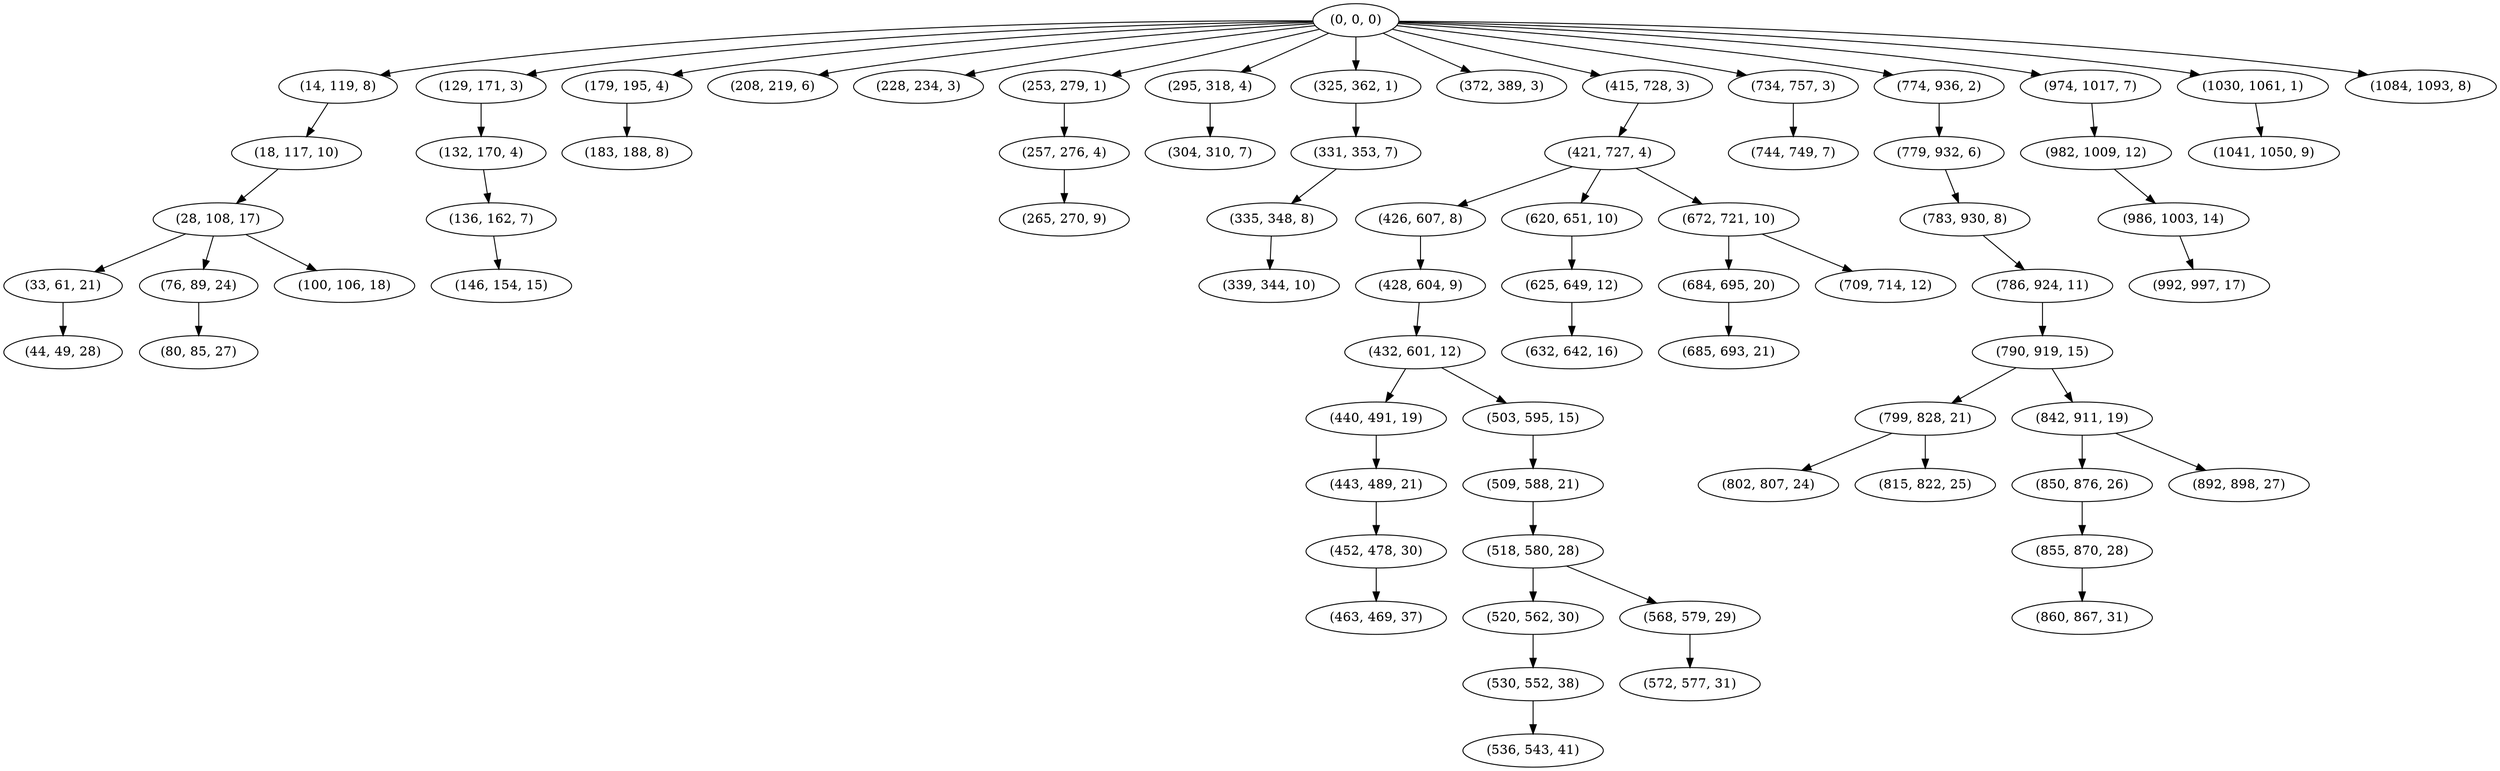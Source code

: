 digraph tree {
    "(0, 0, 0)";
    "(14, 119, 8)";
    "(18, 117, 10)";
    "(28, 108, 17)";
    "(33, 61, 21)";
    "(44, 49, 28)";
    "(76, 89, 24)";
    "(80, 85, 27)";
    "(100, 106, 18)";
    "(129, 171, 3)";
    "(132, 170, 4)";
    "(136, 162, 7)";
    "(146, 154, 15)";
    "(179, 195, 4)";
    "(183, 188, 8)";
    "(208, 219, 6)";
    "(228, 234, 3)";
    "(253, 279, 1)";
    "(257, 276, 4)";
    "(265, 270, 9)";
    "(295, 318, 4)";
    "(304, 310, 7)";
    "(325, 362, 1)";
    "(331, 353, 7)";
    "(335, 348, 8)";
    "(339, 344, 10)";
    "(372, 389, 3)";
    "(415, 728, 3)";
    "(421, 727, 4)";
    "(426, 607, 8)";
    "(428, 604, 9)";
    "(432, 601, 12)";
    "(440, 491, 19)";
    "(443, 489, 21)";
    "(452, 478, 30)";
    "(463, 469, 37)";
    "(503, 595, 15)";
    "(509, 588, 21)";
    "(518, 580, 28)";
    "(520, 562, 30)";
    "(530, 552, 38)";
    "(536, 543, 41)";
    "(568, 579, 29)";
    "(572, 577, 31)";
    "(620, 651, 10)";
    "(625, 649, 12)";
    "(632, 642, 16)";
    "(672, 721, 10)";
    "(684, 695, 20)";
    "(685, 693, 21)";
    "(709, 714, 12)";
    "(734, 757, 3)";
    "(744, 749, 7)";
    "(774, 936, 2)";
    "(779, 932, 6)";
    "(783, 930, 8)";
    "(786, 924, 11)";
    "(790, 919, 15)";
    "(799, 828, 21)";
    "(802, 807, 24)";
    "(815, 822, 25)";
    "(842, 911, 19)";
    "(850, 876, 26)";
    "(855, 870, 28)";
    "(860, 867, 31)";
    "(892, 898, 27)";
    "(974, 1017, 7)";
    "(982, 1009, 12)";
    "(986, 1003, 14)";
    "(992, 997, 17)";
    "(1030, 1061, 1)";
    "(1041, 1050, 9)";
    "(1084, 1093, 8)";
    "(0, 0, 0)" -> "(14, 119, 8)";
    "(0, 0, 0)" -> "(129, 171, 3)";
    "(0, 0, 0)" -> "(179, 195, 4)";
    "(0, 0, 0)" -> "(208, 219, 6)";
    "(0, 0, 0)" -> "(228, 234, 3)";
    "(0, 0, 0)" -> "(253, 279, 1)";
    "(0, 0, 0)" -> "(295, 318, 4)";
    "(0, 0, 0)" -> "(325, 362, 1)";
    "(0, 0, 0)" -> "(372, 389, 3)";
    "(0, 0, 0)" -> "(415, 728, 3)";
    "(0, 0, 0)" -> "(734, 757, 3)";
    "(0, 0, 0)" -> "(774, 936, 2)";
    "(0, 0, 0)" -> "(974, 1017, 7)";
    "(0, 0, 0)" -> "(1030, 1061, 1)";
    "(0, 0, 0)" -> "(1084, 1093, 8)";
    "(14, 119, 8)" -> "(18, 117, 10)";
    "(18, 117, 10)" -> "(28, 108, 17)";
    "(28, 108, 17)" -> "(33, 61, 21)";
    "(28, 108, 17)" -> "(76, 89, 24)";
    "(28, 108, 17)" -> "(100, 106, 18)";
    "(33, 61, 21)" -> "(44, 49, 28)";
    "(76, 89, 24)" -> "(80, 85, 27)";
    "(129, 171, 3)" -> "(132, 170, 4)";
    "(132, 170, 4)" -> "(136, 162, 7)";
    "(136, 162, 7)" -> "(146, 154, 15)";
    "(179, 195, 4)" -> "(183, 188, 8)";
    "(253, 279, 1)" -> "(257, 276, 4)";
    "(257, 276, 4)" -> "(265, 270, 9)";
    "(295, 318, 4)" -> "(304, 310, 7)";
    "(325, 362, 1)" -> "(331, 353, 7)";
    "(331, 353, 7)" -> "(335, 348, 8)";
    "(335, 348, 8)" -> "(339, 344, 10)";
    "(415, 728, 3)" -> "(421, 727, 4)";
    "(421, 727, 4)" -> "(426, 607, 8)";
    "(421, 727, 4)" -> "(620, 651, 10)";
    "(421, 727, 4)" -> "(672, 721, 10)";
    "(426, 607, 8)" -> "(428, 604, 9)";
    "(428, 604, 9)" -> "(432, 601, 12)";
    "(432, 601, 12)" -> "(440, 491, 19)";
    "(432, 601, 12)" -> "(503, 595, 15)";
    "(440, 491, 19)" -> "(443, 489, 21)";
    "(443, 489, 21)" -> "(452, 478, 30)";
    "(452, 478, 30)" -> "(463, 469, 37)";
    "(503, 595, 15)" -> "(509, 588, 21)";
    "(509, 588, 21)" -> "(518, 580, 28)";
    "(518, 580, 28)" -> "(520, 562, 30)";
    "(518, 580, 28)" -> "(568, 579, 29)";
    "(520, 562, 30)" -> "(530, 552, 38)";
    "(530, 552, 38)" -> "(536, 543, 41)";
    "(568, 579, 29)" -> "(572, 577, 31)";
    "(620, 651, 10)" -> "(625, 649, 12)";
    "(625, 649, 12)" -> "(632, 642, 16)";
    "(672, 721, 10)" -> "(684, 695, 20)";
    "(672, 721, 10)" -> "(709, 714, 12)";
    "(684, 695, 20)" -> "(685, 693, 21)";
    "(734, 757, 3)" -> "(744, 749, 7)";
    "(774, 936, 2)" -> "(779, 932, 6)";
    "(779, 932, 6)" -> "(783, 930, 8)";
    "(783, 930, 8)" -> "(786, 924, 11)";
    "(786, 924, 11)" -> "(790, 919, 15)";
    "(790, 919, 15)" -> "(799, 828, 21)";
    "(790, 919, 15)" -> "(842, 911, 19)";
    "(799, 828, 21)" -> "(802, 807, 24)";
    "(799, 828, 21)" -> "(815, 822, 25)";
    "(842, 911, 19)" -> "(850, 876, 26)";
    "(842, 911, 19)" -> "(892, 898, 27)";
    "(850, 876, 26)" -> "(855, 870, 28)";
    "(855, 870, 28)" -> "(860, 867, 31)";
    "(974, 1017, 7)" -> "(982, 1009, 12)";
    "(982, 1009, 12)" -> "(986, 1003, 14)";
    "(986, 1003, 14)" -> "(992, 997, 17)";
    "(1030, 1061, 1)" -> "(1041, 1050, 9)";
}
